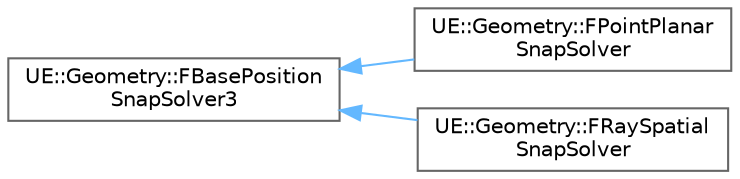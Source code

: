 digraph "Graphical Class Hierarchy"
{
 // INTERACTIVE_SVG=YES
 // LATEX_PDF_SIZE
  bgcolor="transparent";
  edge [fontname=Helvetica,fontsize=10,labelfontname=Helvetica,labelfontsize=10];
  node [fontname=Helvetica,fontsize=10,shape=box,height=0.2,width=0.4];
  rankdir="LR";
  Node0 [id="Node000000",label="UE::Geometry::FBasePosition\lSnapSolver3",height=0.2,width=0.4,color="grey40", fillcolor="white", style="filled",URL="$d6/d80/classUE_1_1Geometry_1_1FBasePositionSnapSolver3.html",tooltip="FBasePositionSnapSolver3 is a base class for 3D position snapping implementations."];
  Node0 -> Node1 [id="edge9113_Node000000_Node000001",dir="back",color="steelblue1",style="solid",tooltip=" "];
  Node1 [id="Node000001",label="UE::Geometry::FPointPlanar\lSnapSolver",height=0.2,width=0.4,color="grey40", fillcolor="white", style="filled",URL="$d7/d1d/classUE_1_1Geometry_1_1FPointPlanarSnapSolver.html",tooltip="FPointPlanarSnapSolver solves for a Point snap location on a plane, based on an input Point and a set..."];
  Node0 -> Node2 [id="edge9114_Node000000_Node000002",dir="back",color="steelblue1",style="solid",tooltip=" "];
  Node2 [id="Node000002",label="UE::Geometry::FRaySpatial\lSnapSolver",height=0.2,width=0.4,color="grey40", fillcolor="white", style="filled",URL="$dd/d63/classUE_1_1Geometry_1_1FRaySpatialSnapSolver.html",tooltip="FRaySpatialSnapSolver solves for a Point snap location based on an input Ray and a set of snap target..."];
}
